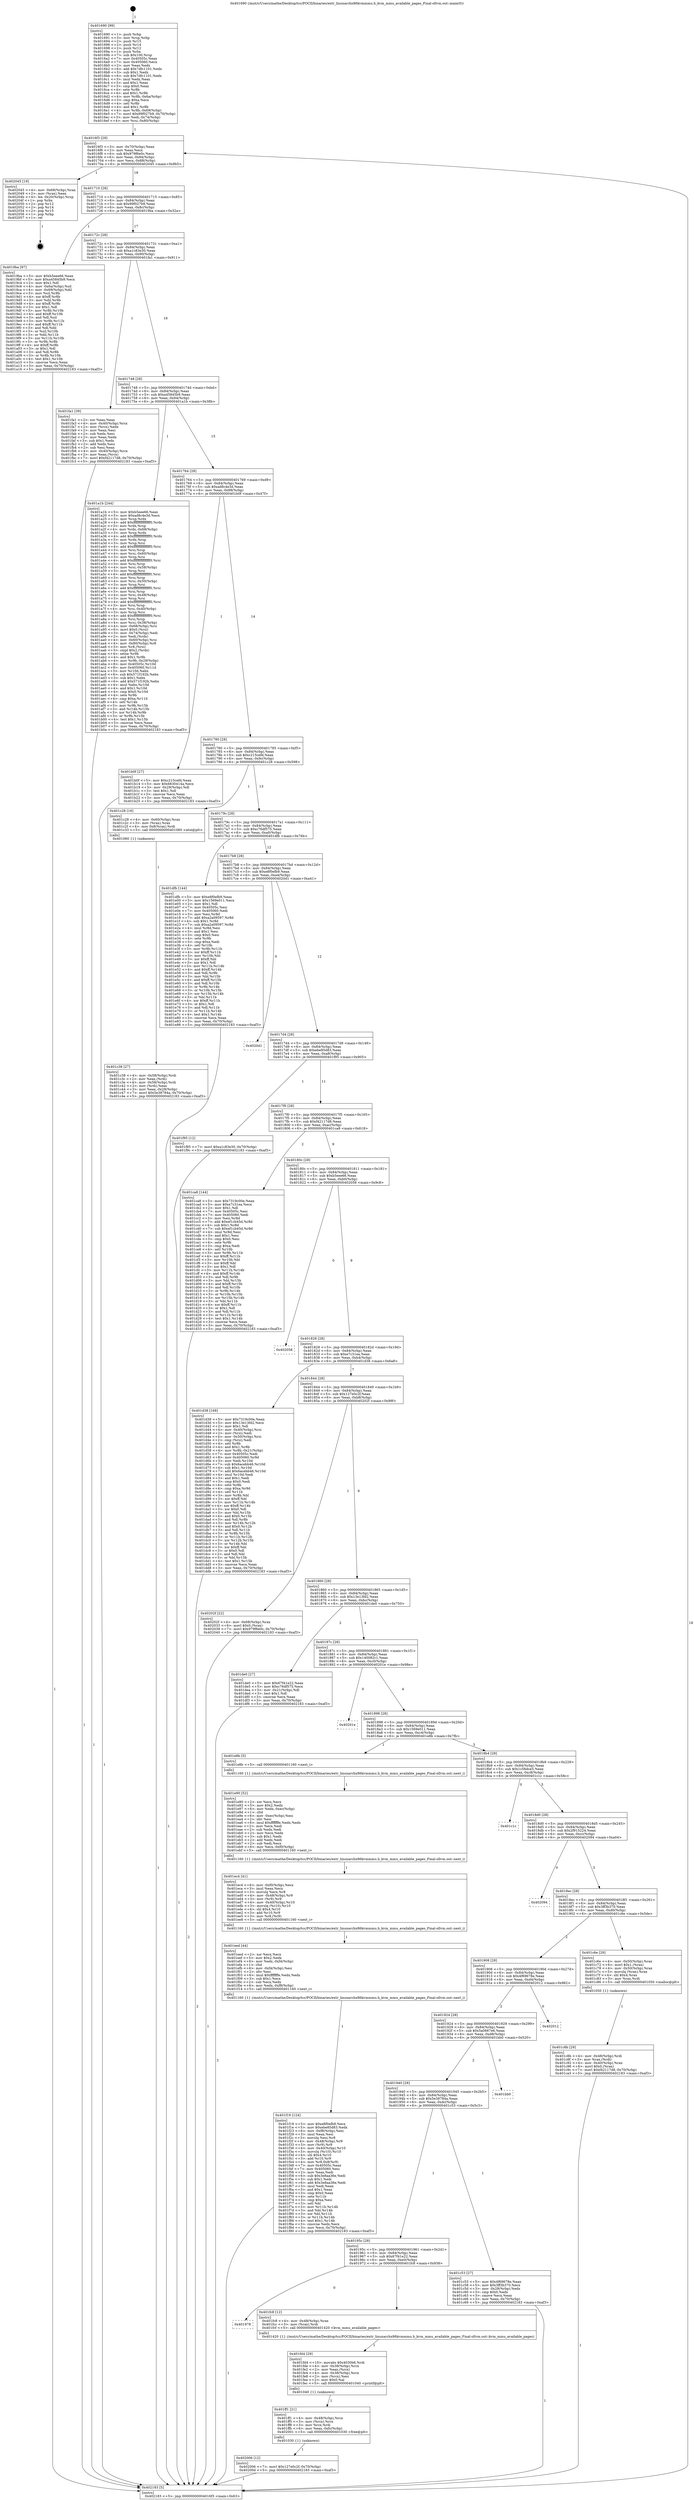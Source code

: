digraph "0x401690" {
  label = "0x401690 (/mnt/c/Users/mathe/Desktop/tcc/POCII/binaries/extr_linuxarchx86kvmmmu.h_kvm_mmu_available_pages_Final-ollvm.out::main(0))"
  labelloc = "t"
  node[shape=record]

  Entry [label="",width=0.3,height=0.3,shape=circle,fillcolor=black,style=filled]
  "0x4016f3" [label="{
     0x4016f3 [29]\l
     | [instrs]\l
     &nbsp;&nbsp;0x4016f3 \<+3\>: mov -0x70(%rbp),%eax\l
     &nbsp;&nbsp;0x4016f6 \<+2\>: mov %eax,%ecx\l
     &nbsp;&nbsp;0x4016f8 \<+6\>: sub $0x979f6e0c,%ecx\l
     &nbsp;&nbsp;0x4016fe \<+6\>: mov %eax,-0x84(%rbp)\l
     &nbsp;&nbsp;0x401704 \<+6\>: mov %ecx,-0x88(%rbp)\l
     &nbsp;&nbsp;0x40170a \<+6\>: je 0000000000402045 \<main+0x9b5\>\l
  }"]
  "0x402045" [label="{
     0x402045 [19]\l
     | [instrs]\l
     &nbsp;&nbsp;0x402045 \<+4\>: mov -0x68(%rbp),%rax\l
     &nbsp;&nbsp;0x402049 \<+2\>: mov (%rax),%eax\l
     &nbsp;&nbsp;0x40204b \<+4\>: lea -0x20(%rbp),%rsp\l
     &nbsp;&nbsp;0x40204f \<+1\>: pop %rbx\l
     &nbsp;&nbsp;0x402050 \<+2\>: pop %r12\l
     &nbsp;&nbsp;0x402052 \<+2\>: pop %r14\l
     &nbsp;&nbsp;0x402054 \<+2\>: pop %r15\l
     &nbsp;&nbsp;0x402056 \<+1\>: pop %rbp\l
     &nbsp;&nbsp;0x402057 \<+1\>: ret\l
  }"]
  "0x401710" [label="{
     0x401710 [28]\l
     | [instrs]\l
     &nbsp;&nbsp;0x401710 \<+5\>: jmp 0000000000401715 \<main+0x85\>\l
     &nbsp;&nbsp;0x401715 \<+6\>: mov -0x84(%rbp),%eax\l
     &nbsp;&nbsp;0x40171b \<+5\>: sub $0x99f027b9,%eax\l
     &nbsp;&nbsp;0x401720 \<+6\>: mov %eax,-0x8c(%rbp)\l
     &nbsp;&nbsp;0x401726 \<+6\>: je 00000000004019ba \<main+0x32a\>\l
  }"]
  Exit [label="",width=0.3,height=0.3,shape=circle,fillcolor=black,style=filled,peripheries=2]
  "0x4019ba" [label="{
     0x4019ba [97]\l
     | [instrs]\l
     &nbsp;&nbsp;0x4019ba \<+5\>: mov $0xb5eee66,%eax\l
     &nbsp;&nbsp;0x4019bf \<+5\>: mov $0xa45845b9,%ecx\l
     &nbsp;&nbsp;0x4019c4 \<+2\>: mov $0x1,%dl\l
     &nbsp;&nbsp;0x4019c6 \<+4\>: mov -0x6a(%rbp),%sil\l
     &nbsp;&nbsp;0x4019ca \<+4\>: mov -0x69(%rbp),%dil\l
     &nbsp;&nbsp;0x4019ce \<+3\>: mov %sil,%r8b\l
     &nbsp;&nbsp;0x4019d1 \<+4\>: xor $0xff,%r8b\l
     &nbsp;&nbsp;0x4019d5 \<+3\>: mov %dil,%r9b\l
     &nbsp;&nbsp;0x4019d8 \<+4\>: xor $0xff,%r9b\l
     &nbsp;&nbsp;0x4019dc \<+3\>: xor $0x1,%dl\l
     &nbsp;&nbsp;0x4019df \<+3\>: mov %r8b,%r10b\l
     &nbsp;&nbsp;0x4019e2 \<+4\>: and $0xff,%r10b\l
     &nbsp;&nbsp;0x4019e6 \<+3\>: and %dl,%sil\l
     &nbsp;&nbsp;0x4019e9 \<+3\>: mov %r9b,%r11b\l
     &nbsp;&nbsp;0x4019ec \<+4\>: and $0xff,%r11b\l
     &nbsp;&nbsp;0x4019f0 \<+3\>: and %dl,%dil\l
     &nbsp;&nbsp;0x4019f3 \<+3\>: or %sil,%r10b\l
     &nbsp;&nbsp;0x4019f6 \<+3\>: or %dil,%r11b\l
     &nbsp;&nbsp;0x4019f9 \<+3\>: xor %r11b,%r10b\l
     &nbsp;&nbsp;0x4019fc \<+3\>: or %r9b,%r8b\l
     &nbsp;&nbsp;0x4019ff \<+4\>: xor $0xff,%r8b\l
     &nbsp;&nbsp;0x401a03 \<+3\>: or $0x1,%dl\l
     &nbsp;&nbsp;0x401a06 \<+3\>: and %dl,%r8b\l
     &nbsp;&nbsp;0x401a09 \<+3\>: or %r8b,%r10b\l
     &nbsp;&nbsp;0x401a0c \<+4\>: test $0x1,%r10b\l
     &nbsp;&nbsp;0x401a10 \<+3\>: cmovne %ecx,%eax\l
     &nbsp;&nbsp;0x401a13 \<+3\>: mov %eax,-0x70(%rbp)\l
     &nbsp;&nbsp;0x401a16 \<+5\>: jmp 0000000000402183 \<main+0xaf3\>\l
  }"]
  "0x40172c" [label="{
     0x40172c [28]\l
     | [instrs]\l
     &nbsp;&nbsp;0x40172c \<+5\>: jmp 0000000000401731 \<main+0xa1\>\l
     &nbsp;&nbsp;0x401731 \<+6\>: mov -0x84(%rbp),%eax\l
     &nbsp;&nbsp;0x401737 \<+5\>: sub $0xa1c83e30,%eax\l
     &nbsp;&nbsp;0x40173c \<+6\>: mov %eax,-0x90(%rbp)\l
     &nbsp;&nbsp;0x401742 \<+6\>: je 0000000000401fa1 \<main+0x911\>\l
  }"]
  "0x402183" [label="{
     0x402183 [5]\l
     | [instrs]\l
     &nbsp;&nbsp;0x402183 \<+5\>: jmp 00000000004016f3 \<main+0x63\>\l
  }"]
  "0x401690" [label="{
     0x401690 [99]\l
     | [instrs]\l
     &nbsp;&nbsp;0x401690 \<+1\>: push %rbp\l
     &nbsp;&nbsp;0x401691 \<+3\>: mov %rsp,%rbp\l
     &nbsp;&nbsp;0x401694 \<+2\>: push %r15\l
     &nbsp;&nbsp;0x401696 \<+2\>: push %r14\l
     &nbsp;&nbsp;0x401698 \<+2\>: push %r12\l
     &nbsp;&nbsp;0x40169a \<+1\>: push %rbx\l
     &nbsp;&nbsp;0x40169b \<+7\>: sub $0x100,%rsp\l
     &nbsp;&nbsp;0x4016a2 \<+7\>: mov 0x40505c,%eax\l
     &nbsp;&nbsp;0x4016a9 \<+7\>: mov 0x405060,%ecx\l
     &nbsp;&nbsp;0x4016b0 \<+2\>: mov %eax,%edx\l
     &nbsp;&nbsp;0x4016b2 \<+6\>: add $0x7dfc1101,%edx\l
     &nbsp;&nbsp;0x4016b8 \<+3\>: sub $0x1,%edx\l
     &nbsp;&nbsp;0x4016bb \<+6\>: sub $0x7dfc1101,%edx\l
     &nbsp;&nbsp;0x4016c1 \<+3\>: imul %edx,%eax\l
     &nbsp;&nbsp;0x4016c4 \<+3\>: and $0x1,%eax\l
     &nbsp;&nbsp;0x4016c7 \<+3\>: cmp $0x0,%eax\l
     &nbsp;&nbsp;0x4016ca \<+4\>: sete %r8b\l
     &nbsp;&nbsp;0x4016ce \<+4\>: and $0x1,%r8b\l
     &nbsp;&nbsp;0x4016d2 \<+4\>: mov %r8b,-0x6a(%rbp)\l
     &nbsp;&nbsp;0x4016d6 \<+3\>: cmp $0xa,%ecx\l
     &nbsp;&nbsp;0x4016d9 \<+4\>: setl %r8b\l
     &nbsp;&nbsp;0x4016dd \<+4\>: and $0x1,%r8b\l
     &nbsp;&nbsp;0x4016e1 \<+4\>: mov %r8b,-0x69(%rbp)\l
     &nbsp;&nbsp;0x4016e5 \<+7\>: movl $0x99f027b9,-0x70(%rbp)\l
     &nbsp;&nbsp;0x4016ec \<+3\>: mov %edi,-0x74(%rbp)\l
     &nbsp;&nbsp;0x4016ef \<+4\>: mov %rsi,-0x80(%rbp)\l
  }"]
  "0x402006" [label="{
     0x402006 [12]\l
     | [instrs]\l
     &nbsp;&nbsp;0x402006 \<+7\>: movl $0x127e0c2f,-0x70(%rbp)\l
     &nbsp;&nbsp;0x40200d \<+5\>: jmp 0000000000402183 \<main+0xaf3\>\l
  }"]
  "0x401fa1" [label="{
     0x401fa1 [39]\l
     | [instrs]\l
     &nbsp;&nbsp;0x401fa1 \<+2\>: xor %eax,%eax\l
     &nbsp;&nbsp;0x401fa3 \<+4\>: mov -0x40(%rbp),%rcx\l
     &nbsp;&nbsp;0x401fa7 \<+2\>: mov (%rcx),%edx\l
     &nbsp;&nbsp;0x401fa9 \<+2\>: mov %eax,%esi\l
     &nbsp;&nbsp;0x401fab \<+2\>: sub %edx,%esi\l
     &nbsp;&nbsp;0x401fad \<+2\>: mov %eax,%edx\l
     &nbsp;&nbsp;0x401faf \<+3\>: sub $0x1,%edx\l
     &nbsp;&nbsp;0x401fb2 \<+2\>: add %edx,%esi\l
     &nbsp;&nbsp;0x401fb4 \<+2\>: sub %esi,%eax\l
     &nbsp;&nbsp;0x401fb6 \<+4\>: mov -0x40(%rbp),%rcx\l
     &nbsp;&nbsp;0x401fba \<+2\>: mov %eax,(%rcx)\l
     &nbsp;&nbsp;0x401fbc \<+7\>: movl $0xf42117d8,-0x70(%rbp)\l
     &nbsp;&nbsp;0x401fc3 \<+5\>: jmp 0000000000402183 \<main+0xaf3\>\l
  }"]
  "0x401748" [label="{
     0x401748 [28]\l
     | [instrs]\l
     &nbsp;&nbsp;0x401748 \<+5\>: jmp 000000000040174d \<main+0xbd\>\l
     &nbsp;&nbsp;0x40174d \<+6\>: mov -0x84(%rbp),%eax\l
     &nbsp;&nbsp;0x401753 \<+5\>: sub $0xa45845b9,%eax\l
     &nbsp;&nbsp;0x401758 \<+6\>: mov %eax,-0x94(%rbp)\l
     &nbsp;&nbsp;0x40175e \<+6\>: je 0000000000401a1b \<main+0x38b\>\l
  }"]
  "0x401ff1" [label="{
     0x401ff1 [21]\l
     | [instrs]\l
     &nbsp;&nbsp;0x401ff1 \<+4\>: mov -0x48(%rbp),%rcx\l
     &nbsp;&nbsp;0x401ff5 \<+3\>: mov (%rcx),%rcx\l
     &nbsp;&nbsp;0x401ff8 \<+3\>: mov %rcx,%rdi\l
     &nbsp;&nbsp;0x401ffb \<+6\>: mov %eax,-0xfc(%rbp)\l
     &nbsp;&nbsp;0x402001 \<+5\>: call 0000000000401030 \<free@plt\>\l
     | [calls]\l
     &nbsp;&nbsp;0x401030 \{1\} (unknown)\l
  }"]
  "0x401a1b" [label="{
     0x401a1b [244]\l
     | [instrs]\l
     &nbsp;&nbsp;0x401a1b \<+5\>: mov $0xb5eee66,%eax\l
     &nbsp;&nbsp;0x401a20 \<+5\>: mov $0xad8c4e3d,%ecx\l
     &nbsp;&nbsp;0x401a25 \<+3\>: mov %rsp,%rdx\l
     &nbsp;&nbsp;0x401a28 \<+4\>: add $0xfffffffffffffff0,%rdx\l
     &nbsp;&nbsp;0x401a2c \<+3\>: mov %rdx,%rsp\l
     &nbsp;&nbsp;0x401a2f \<+4\>: mov %rdx,-0x68(%rbp)\l
     &nbsp;&nbsp;0x401a33 \<+3\>: mov %rsp,%rdx\l
     &nbsp;&nbsp;0x401a36 \<+4\>: add $0xfffffffffffffff0,%rdx\l
     &nbsp;&nbsp;0x401a3a \<+3\>: mov %rdx,%rsp\l
     &nbsp;&nbsp;0x401a3d \<+3\>: mov %rsp,%rsi\l
     &nbsp;&nbsp;0x401a40 \<+4\>: add $0xfffffffffffffff0,%rsi\l
     &nbsp;&nbsp;0x401a44 \<+3\>: mov %rsi,%rsp\l
     &nbsp;&nbsp;0x401a47 \<+4\>: mov %rsi,-0x60(%rbp)\l
     &nbsp;&nbsp;0x401a4b \<+3\>: mov %rsp,%rsi\l
     &nbsp;&nbsp;0x401a4e \<+4\>: add $0xfffffffffffffff0,%rsi\l
     &nbsp;&nbsp;0x401a52 \<+3\>: mov %rsi,%rsp\l
     &nbsp;&nbsp;0x401a55 \<+4\>: mov %rsi,-0x58(%rbp)\l
     &nbsp;&nbsp;0x401a59 \<+3\>: mov %rsp,%rsi\l
     &nbsp;&nbsp;0x401a5c \<+4\>: add $0xfffffffffffffff0,%rsi\l
     &nbsp;&nbsp;0x401a60 \<+3\>: mov %rsi,%rsp\l
     &nbsp;&nbsp;0x401a63 \<+4\>: mov %rsi,-0x50(%rbp)\l
     &nbsp;&nbsp;0x401a67 \<+3\>: mov %rsp,%rsi\l
     &nbsp;&nbsp;0x401a6a \<+4\>: add $0xfffffffffffffff0,%rsi\l
     &nbsp;&nbsp;0x401a6e \<+3\>: mov %rsi,%rsp\l
     &nbsp;&nbsp;0x401a71 \<+4\>: mov %rsi,-0x48(%rbp)\l
     &nbsp;&nbsp;0x401a75 \<+3\>: mov %rsp,%rsi\l
     &nbsp;&nbsp;0x401a78 \<+4\>: add $0xfffffffffffffff0,%rsi\l
     &nbsp;&nbsp;0x401a7c \<+3\>: mov %rsi,%rsp\l
     &nbsp;&nbsp;0x401a7f \<+4\>: mov %rsi,-0x40(%rbp)\l
     &nbsp;&nbsp;0x401a83 \<+3\>: mov %rsp,%rsi\l
     &nbsp;&nbsp;0x401a86 \<+4\>: add $0xfffffffffffffff0,%rsi\l
     &nbsp;&nbsp;0x401a8a \<+3\>: mov %rsi,%rsp\l
     &nbsp;&nbsp;0x401a8d \<+4\>: mov %rsi,-0x38(%rbp)\l
     &nbsp;&nbsp;0x401a91 \<+4\>: mov -0x68(%rbp),%rsi\l
     &nbsp;&nbsp;0x401a95 \<+6\>: movl $0x0,(%rsi)\l
     &nbsp;&nbsp;0x401a9b \<+3\>: mov -0x74(%rbp),%edi\l
     &nbsp;&nbsp;0x401a9e \<+2\>: mov %edi,(%rdx)\l
     &nbsp;&nbsp;0x401aa0 \<+4\>: mov -0x60(%rbp),%rsi\l
     &nbsp;&nbsp;0x401aa4 \<+4\>: mov -0x80(%rbp),%r8\l
     &nbsp;&nbsp;0x401aa8 \<+3\>: mov %r8,(%rsi)\l
     &nbsp;&nbsp;0x401aab \<+3\>: cmpl $0x2,(%rdx)\l
     &nbsp;&nbsp;0x401aae \<+4\>: setne %r9b\l
     &nbsp;&nbsp;0x401ab2 \<+4\>: and $0x1,%r9b\l
     &nbsp;&nbsp;0x401ab6 \<+4\>: mov %r9b,-0x29(%rbp)\l
     &nbsp;&nbsp;0x401aba \<+8\>: mov 0x40505c,%r10d\l
     &nbsp;&nbsp;0x401ac2 \<+8\>: mov 0x405060,%r11d\l
     &nbsp;&nbsp;0x401aca \<+3\>: mov %r10d,%ebx\l
     &nbsp;&nbsp;0x401acd \<+6\>: sub $0x571f192b,%ebx\l
     &nbsp;&nbsp;0x401ad3 \<+3\>: sub $0x1,%ebx\l
     &nbsp;&nbsp;0x401ad6 \<+6\>: add $0x571f192b,%ebx\l
     &nbsp;&nbsp;0x401adc \<+4\>: imul %ebx,%r10d\l
     &nbsp;&nbsp;0x401ae0 \<+4\>: and $0x1,%r10d\l
     &nbsp;&nbsp;0x401ae4 \<+4\>: cmp $0x0,%r10d\l
     &nbsp;&nbsp;0x401ae8 \<+4\>: sete %r9b\l
     &nbsp;&nbsp;0x401aec \<+4\>: cmp $0xa,%r11d\l
     &nbsp;&nbsp;0x401af0 \<+4\>: setl %r14b\l
     &nbsp;&nbsp;0x401af4 \<+3\>: mov %r9b,%r15b\l
     &nbsp;&nbsp;0x401af7 \<+3\>: and %r14b,%r15b\l
     &nbsp;&nbsp;0x401afa \<+3\>: xor %r14b,%r9b\l
     &nbsp;&nbsp;0x401afd \<+3\>: or %r9b,%r15b\l
     &nbsp;&nbsp;0x401b00 \<+4\>: test $0x1,%r15b\l
     &nbsp;&nbsp;0x401b04 \<+3\>: cmovne %ecx,%eax\l
     &nbsp;&nbsp;0x401b07 \<+3\>: mov %eax,-0x70(%rbp)\l
     &nbsp;&nbsp;0x401b0a \<+5\>: jmp 0000000000402183 \<main+0xaf3\>\l
  }"]
  "0x401764" [label="{
     0x401764 [28]\l
     | [instrs]\l
     &nbsp;&nbsp;0x401764 \<+5\>: jmp 0000000000401769 \<main+0xd9\>\l
     &nbsp;&nbsp;0x401769 \<+6\>: mov -0x84(%rbp),%eax\l
     &nbsp;&nbsp;0x40176f \<+5\>: sub $0xad8c4e3d,%eax\l
     &nbsp;&nbsp;0x401774 \<+6\>: mov %eax,-0x98(%rbp)\l
     &nbsp;&nbsp;0x40177a \<+6\>: je 0000000000401b0f \<main+0x47f\>\l
  }"]
  "0x401fd4" [label="{
     0x401fd4 [29]\l
     | [instrs]\l
     &nbsp;&nbsp;0x401fd4 \<+10\>: movabs $0x4030b6,%rdi\l
     &nbsp;&nbsp;0x401fde \<+4\>: mov -0x38(%rbp),%rcx\l
     &nbsp;&nbsp;0x401fe2 \<+2\>: mov %eax,(%rcx)\l
     &nbsp;&nbsp;0x401fe4 \<+4\>: mov -0x38(%rbp),%rcx\l
     &nbsp;&nbsp;0x401fe8 \<+2\>: mov (%rcx),%esi\l
     &nbsp;&nbsp;0x401fea \<+2\>: mov $0x0,%al\l
     &nbsp;&nbsp;0x401fec \<+5\>: call 0000000000401040 \<printf@plt\>\l
     | [calls]\l
     &nbsp;&nbsp;0x401040 \{1\} (unknown)\l
  }"]
  "0x401978" [label="{
     0x401978\l
  }", style=dashed]
  "0x401b0f" [label="{
     0x401b0f [27]\l
     | [instrs]\l
     &nbsp;&nbsp;0x401b0f \<+5\>: mov $0xc215cefd,%eax\l
     &nbsp;&nbsp;0x401b14 \<+5\>: mov $0x6830414a,%ecx\l
     &nbsp;&nbsp;0x401b19 \<+3\>: mov -0x29(%rbp),%dl\l
     &nbsp;&nbsp;0x401b1c \<+3\>: test $0x1,%dl\l
     &nbsp;&nbsp;0x401b1f \<+3\>: cmovne %ecx,%eax\l
     &nbsp;&nbsp;0x401b22 \<+3\>: mov %eax,-0x70(%rbp)\l
     &nbsp;&nbsp;0x401b25 \<+5\>: jmp 0000000000402183 \<main+0xaf3\>\l
  }"]
  "0x401780" [label="{
     0x401780 [28]\l
     | [instrs]\l
     &nbsp;&nbsp;0x401780 \<+5\>: jmp 0000000000401785 \<main+0xf5\>\l
     &nbsp;&nbsp;0x401785 \<+6\>: mov -0x84(%rbp),%eax\l
     &nbsp;&nbsp;0x40178b \<+5\>: sub $0xc215cefd,%eax\l
     &nbsp;&nbsp;0x401790 \<+6\>: mov %eax,-0x9c(%rbp)\l
     &nbsp;&nbsp;0x401796 \<+6\>: je 0000000000401c28 \<main+0x598\>\l
  }"]
  "0x401fc8" [label="{
     0x401fc8 [12]\l
     | [instrs]\l
     &nbsp;&nbsp;0x401fc8 \<+4\>: mov -0x48(%rbp),%rax\l
     &nbsp;&nbsp;0x401fcc \<+3\>: mov (%rax),%rdi\l
     &nbsp;&nbsp;0x401fcf \<+5\>: call 0000000000401420 \<kvm_mmu_available_pages\>\l
     | [calls]\l
     &nbsp;&nbsp;0x401420 \{1\} (/mnt/c/Users/mathe/Desktop/tcc/POCII/binaries/extr_linuxarchx86kvmmmu.h_kvm_mmu_available_pages_Final-ollvm.out::kvm_mmu_available_pages)\l
  }"]
  "0x401c28" [label="{
     0x401c28 [16]\l
     | [instrs]\l
     &nbsp;&nbsp;0x401c28 \<+4\>: mov -0x60(%rbp),%rax\l
     &nbsp;&nbsp;0x401c2c \<+3\>: mov (%rax),%rax\l
     &nbsp;&nbsp;0x401c2f \<+4\>: mov 0x8(%rax),%rdi\l
     &nbsp;&nbsp;0x401c33 \<+5\>: call 0000000000401060 \<atoi@plt\>\l
     | [calls]\l
     &nbsp;&nbsp;0x401060 \{1\} (unknown)\l
  }"]
  "0x40179c" [label="{
     0x40179c [28]\l
     | [instrs]\l
     &nbsp;&nbsp;0x40179c \<+5\>: jmp 00000000004017a1 \<main+0x111\>\l
     &nbsp;&nbsp;0x4017a1 \<+6\>: mov -0x84(%rbp),%eax\l
     &nbsp;&nbsp;0x4017a7 \<+5\>: sub $0xc76df575,%eax\l
     &nbsp;&nbsp;0x4017ac \<+6\>: mov %eax,-0xa0(%rbp)\l
     &nbsp;&nbsp;0x4017b2 \<+6\>: je 0000000000401dfb \<main+0x76b\>\l
  }"]
  "0x401c38" [label="{
     0x401c38 [27]\l
     | [instrs]\l
     &nbsp;&nbsp;0x401c38 \<+4\>: mov -0x58(%rbp),%rdi\l
     &nbsp;&nbsp;0x401c3c \<+2\>: mov %eax,(%rdi)\l
     &nbsp;&nbsp;0x401c3e \<+4\>: mov -0x58(%rbp),%rdi\l
     &nbsp;&nbsp;0x401c42 \<+2\>: mov (%rdi),%eax\l
     &nbsp;&nbsp;0x401c44 \<+3\>: mov %eax,-0x28(%rbp)\l
     &nbsp;&nbsp;0x401c47 \<+7\>: movl $0x5e38784a,-0x70(%rbp)\l
     &nbsp;&nbsp;0x401c4e \<+5\>: jmp 0000000000402183 \<main+0xaf3\>\l
  }"]
  "0x401f19" [label="{
     0x401f19 [124]\l
     | [instrs]\l
     &nbsp;&nbsp;0x401f19 \<+5\>: mov $0xe8f0efb9,%ecx\l
     &nbsp;&nbsp;0x401f1e \<+5\>: mov $0xebe85d83,%edx\l
     &nbsp;&nbsp;0x401f23 \<+6\>: mov -0xf8(%rbp),%esi\l
     &nbsp;&nbsp;0x401f29 \<+3\>: imul %eax,%esi\l
     &nbsp;&nbsp;0x401f2c \<+3\>: movslq %esi,%r8\l
     &nbsp;&nbsp;0x401f2f \<+4\>: mov -0x48(%rbp),%r9\l
     &nbsp;&nbsp;0x401f33 \<+3\>: mov (%r9),%r9\l
     &nbsp;&nbsp;0x401f36 \<+4\>: mov -0x40(%rbp),%r10\l
     &nbsp;&nbsp;0x401f3a \<+3\>: movslq (%r10),%r10\l
     &nbsp;&nbsp;0x401f3d \<+4\>: shl $0x4,%r10\l
     &nbsp;&nbsp;0x401f41 \<+3\>: add %r10,%r9\l
     &nbsp;&nbsp;0x401f44 \<+4\>: mov %r8,0x8(%r9)\l
     &nbsp;&nbsp;0x401f48 \<+7\>: mov 0x40505c,%eax\l
     &nbsp;&nbsp;0x401f4f \<+7\>: mov 0x405060,%esi\l
     &nbsp;&nbsp;0x401f56 \<+2\>: mov %eax,%edi\l
     &nbsp;&nbsp;0x401f58 \<+6\>: sub $0x3e8aa36e,%edi\l
     &nbsp;&nbsp;0x401f5e \<+3\>: sub $0x1,%edi\l
     &nbsp;&nbsp;0x401f61 \<+6\>: add $0x3e8aa36e,%edi\l
     &nbsp;&nbsp;0x401f67 \<+3\>: imul %edi,%eax\l
     &nbsp;&nbsp;0x401f6a \<+3\>: and $0x1,%eax\l
     &nbsp;&nbsp;0x401f6d \<+3\>: cmp $0x0,%eax\l
     &nbsp;&nbsp;0x401f70 \<+4\>: sete %r11b\l
     &nbsp;&nbsp;0x401f74 \<+3\>: cmp $0xa,%esi\l
     &nbsp;&nbsp;0x401f77 \<+3\>: setl %bl\l
     &nbsp;&nbsp;0x401f7a \<+3\>: mov %r11b,%r14b\l
     &nbsp;&nbsp;0x401f7d \<+3\>: and %bl,%r14b\l
     &nbsp;&nbsp;0x401f80 \<+3\>: xor %bl,%r11b\l
     &nbsp;&nbsp;0x401f83 \<+3\>: or %r11b,%r14b\l
     &nbsp;&nbsp;0x401f86 \<+4\>: test $0x1,%r14b\l
     &nbsp;&nbsp;0x401f8a \<+3\>: cmovne %edx,%ecx\l
     &nbsp;&nbsp;0x401f8d \<+3\>: mov %ecx,-0x70(%rbp)\l
     &nbsp;&nbsp;0x401f90 \<+5\>: jmp 0000000000402183 \<main+0xaf3\>\l
  }"]
  "0x401dfb" [label="{
     0x401dfb [144]\l
     | [instrs]\l
     &nbsp;&nbsp;0x401dfb \<+5\>: mov $0xe8f0efb9,%eax\l
     &nbsp;&nbsp;0x401e00 \<+5\>: mov $0x1569e011,%ecx\l
     &nbsp;&nbsp;0x401e05 \<+2\>: mov $0x1,%dl\l
     &nbsp;&nbsp;0x401e07 \<+7\>: mov 0x40505c,%esi\l
     &nbsp;&nbsp;0x401e0e \<+7\>: mov 0x405060,%edi\l
     &nbsp;&nbsp;0x401e15 \<+3\>: mov %esi,%r8d\l
     &nbsp;&nbsp;0x401e18 \<+7\>: add $0xa2a09597,%r8d\l
     &nbsp;&nbsp;0x401e1f \<+4\>: sub $0x1,%r8d\l
     &nbsp;&nbsp;0x401e23 \<+7\>: sub $0xa2a09597,%r8d\l
     &nbsp;&nbsp;0x401e2a \<+4\>: imul %r8d,%esi\l
     &nbsp;&nbsp;0x401e2e \<+3\>: and $0x1,%esi\l
     &nbsp;&nbsp;0x401e31 \<+3\>: cmp $0x0,%esi\l
     &nbsp;&nbsp;0x401e34 \<+4\>: sete %r9b\l
     &nbsp;&nbsp;0x401e38 \<+3\>: cmp $0xa,%edi\l
     &nbsp;&nbsp;0x401e3b \<+4\>: setl %r10b\l
     &nbsp;&nbsp;0x401e3f \<+3\>: mov %r9b,%r11b\l
     &nbsp;&nbsp;0x401e42 \<+4\>: xor $0xff,%r11b\l
     &nbsp;&nbsp;0x401e46 \<+3\>: mov %r10b,%bl\l
     &nbsp;&nbsp;0x401e49 \<+3\>: xor $0xff,%bl\l
     &nbsp;&nbsp;0x401e4c \<+3\>: xor $0x1,%dl\l
     &nbsp;&nbsp;0x401e4f \<+3\>: mov %r11b,%r14b\l
     &nbsp;&nbsp;0x401e52 \<+4\>: and $0xff,%r14b\l
     &nbsp;&nbsp;0x401e56 \<+3\>: and %dl,%r9b\l
     &nbsp;&nbsp;0x401e59 \<+3\>: mov %bl,%r15b\l
     &nbsp;&nbsp;0x401e5c \<+4\>: and $0xff,%r15b\l
     &nbsp;&nbsp;0x401e60 \<+3\>: and %dl,%r10b\l
     &nbsp;&nbsp;0x401e63 \<+3\>: or %r9b,%r14b\l
     &nbsp;&nbsp;0x401e66 \<+3\>: or %r10b,%r15b\l
     &nbsp;&nbsp;0x401e69 \<+3\>: xor %r15b,%r14b\l
     &nbsp;&nbsp;0x401e6c \<+3\>: or %bl,%r11b\l
     &nbsp;&nbsp;0x401e6f \<+4\>: xor $0xff,%r11b\l
     &nbsp;&nbsp;0x401e73 \<+3\>: or $0x1,%dl\l
     &nbsp;&nbsp;0x401e76 \<+3\>: and %dl,%r11b\l
     &nbsp;&nbsp;0x401e79 \<+3\>: or %r11b,%r14b\l
     &nbsp;&nbsp;0x401e7c \<+4\>: test $0x1,%r14b\l
     &nbsp;&nbsp;0x401e80 \<+3\>: cmovne %ecx,%eax\l
     &nbsp;&nbsp;0x401e83 \<+3\>: mov %eax,-0x70(%rbp)\l
     &nbsp;&nbsp;0x401e86 \<+5\>: jmp 0000000000402183 \<main+0xaf3\>\l
  }"]
  "0x4017b8" [label="{
     0x4017b8 [28]\l
     | [instrs]\l
     &nbsp;&nbsp;0x4017b8 \<+5\>: jmp 00000000004017bd \<main+0x12d\>\l
     &nbsp;&nbsp;0x4017bd \<+6\>: mov -0x84(%rbp),%eax\l
     &nbsp;&nbsp;0x4017c3 \<+5\>: sub $0xe8f0efb9,%eax\l
     &nbsp;&nbsp;0x4017c8 \<+6\>: mov %eax,-0xa4(%rbp)\l
     &nbsp;&nbsp;0x4017ce \<+6\>: je 00000000004020d1 \<main+0xa41\>\l
  }"]
  "0x401eed" [label="{
     0x401eed [44]\l
     | [instrs]\l
     &nbsp;&nbsp;0x401eed \<+2\>: xor %ecx,%ecx\l
     &nbsp;&nbsp;0x401eef \<+5\>: mov $0x2,%edx\l
     &nbsp;&nbsp;0x401ef4 \<+6\>: mov %edx,-0xf4(%rbp)\l
     &nbsp;&nbsp;0x401efa \<+1\>: cltd\l
     &nbsp;&nbsp;0x401efb \<+6\>: mov -0xf4(%rbp),%esi\l
     &nbsp;&nbsp;0x401f01 \<+2\>: idiv %esi\l
     &nbsp;&nbsp;0x401f03 \<+6\>: imul $0xfffffffe,%edx,%edx\l
     &nbsp;&nbsp;0x401f09 \<+3\>: sub $0x1,%ecx\l
     &nbsp;&nbsp;0x401f0c \<+2\>: sub %ecx,%edx\l
     &nbsp;&nbsp;0x401f0e \<+6\>: mov %edx,-0xf8(%rbp)\l
     &nbsp;&nbsp;0x401f14 \<+5\>: call 0000000000401160 \<next_i\>\l
     | [calls]\l
     &nbsp;&nbsp;0x401160 \{1\} (/mnt/c/Users/mathe/Desktop/tcc/POCII/binaries/extr_linuxarchx86kvmmmu.h_kvm_mmu_available_pages_Final-ollvm.out::next_i)\l
  }"]
  "0x4020d1" [label="{
     0x4020d1\l
  }", style=dashed]
  "0x4017d4" [label="{
     0x4017d4 [28]\l
     | [instrs]\l
     &nbsp;&nbsp;0x4017d4 \<+5\>: jmp 00000000004017d9 \<main+0x149\>\l
     &nbsp;&nbsp;0x4017d9 \<+6\>: mov -0x84(%rbp),%eax\l
     &nbsp;&nbsp;0x4017df \<+5\>: sub $0xebe85d83,%eax\l
     &nbsp;&nbsp;0x4017e4 \<+6\>: mov %eax,-0xa8(%rbp)\l
     &nbsp;&nbsp;0x4017ea \<+6\>: je 0000000000401f95 \<main+0x905\>\l
  }"]
  "0x401ec4" [label="{
     0x401ec4 [41]\l
     | [instrs]\l
     &nbsp;&nbsp;0x401ec4 \<+6\>: mov -0xf0(%rbp),%ecx\l
     &nbsp;&nbsp;0x401eca \<+3\>: imul %eax,%ecx\l
     &nbsp;&nbsp;0x401ecd \<+3\>: movslq %ecx,%r8\l
     &nbsp;&nbsp;0x401ed0 \<+4\>: mov -0x48(%rbp),%r9\l
     &nbsp;&nbsp;0x401ed4 \<+3\>: mov (%r9),%r9\l
     &nbsp;&nbsp;0x401ed7 \<+4\>: mov -0x40(%rbp),%r10\l
     &nbsp;&nbsp;0x401edb \<+3\>: movslq (%r10),%r10\l
     &nbsp;&nbsp;0x401ede \<+4\>: shl $0x4,%r10\l
     &nbsp;&nbsp;0x401ee2 \<+3\>: add %r10,%r9\l
     &nbsp;&nbsp;0x401ee5 \<+3\>: mov %r8,(%r9)\l
     &nbsp;&nbsp;0x401ee8 \<+5\>: call 0000000000401160 \<next_i\>\l
     | [calls]\l
     &nbsp;&nbsp;0x401160 \{1\} (/mnt/c/Users/mathe/Desktop/tcc/POCII/binaries/extr_linuxarchx86kvmmmu.h_kvm_mmu_available_pages_Final-ollvm.out::next_i)\l
  }"]
  "0x401f95" [label="{
     0x401f95 [12]\l
     | [instrs]\l
     &nbsp;&nbsp;0x401f95 \<+7\>: movl $0xa1c83e30,-0x70(%rbp)\l
     &nbsp;&nbsp;0x401f9c \<+5\>: jmp 0000000000402183 \<main+0xaf3\>\l
  }"]
  "0x4017f0" [label="{
     0x4017f0 [28]\l
     | [instrs]\l
     &nbsp;&nbsp;0x4017f0 \<+5\>: jmp 00000000004017f5 \<main+0x165\>\l
     &nbsp;&nbsp;0x4017f5 \<+6\>: mov -0x84(%rbp),%eax\l
     &nbsp;&nbsp;0x4017fb \<+5\>: sub $0xf42117d8,%eax\l
     &nbsp;&nbsp;0x401800 \<+6\>: mov %eax,-0xac(%rbp)\l
     &nbsp;&nbsp;0x401806 \<+6\>: je 0000000000401ca8 \<main+0x618\>\l
  }"]
  "0x401e90" [label="{
     0x401e90 [52]\l
     | [instrs]\l
     &nbsp;&nbsp;0x401e90 \<+2\>: xor %ecx,%ecx\l
     &nbsp;&nbsp;0x401e92 \<+5\>: mov $0x2,%edx\l
     &nbsp;&nbsp;0x401e97 \<+6\>: mov %edx,-0xec(%rbp)\l
     &nbsp;&nbsp;0x401e9d \<+1\>: cltd\l
     &nbsp;&nbsp;0x401e9e \<+6\>: mov -0xec(%rbp),%esi\l
     &nbsp;&nbsp;0x401ea4 \<+2\>: idiv %esi\l
     &nbsp;&nbsp;0x401ea6 \<+6\>: imul $0xfffffffe,%edx,%edx\l
     &nbsp;&nbsp;0x401eac \<+2\>: mov %ecx,%edi\l
     &nbsp;&nbsp;0x401eae \<+2\>: sub %edx,%edi\l
     &nbsp;&nbsp;0x401eb0 \<+2\>: mov %ecx,%edx\l
     &nbsp;&nbsp;0x401eb2 \<+3\>: sub $0x1,%edx\l
     &nbsp;&nbsp;0x401eb5 \<+2\>: add %edx,%edi\l
     &nbsp;&nbsp;0x401eb7 \<+2\>: sub %edi,%ecx\l
     &nbsp;&nbsp;0x401eb9 \<+6\>: mov %ecx,-0xf0(%rbp)\l
     &nbsp;&nbsp;0x401ebf \<+5\>: call 0000000000401160 \<next_i\>\l
     | [calls]\l
     &nbsp;&nbsp;0x401160 \{1\} (/mnt/c/Users/mathe/Desktop/tcc/POCII/binaries/extr_linuxarchx86kvmmmu.h_kvm_mmu_available_pages_Final-ollvm.out::next_i)\l
  }"]
  "0x401ca8" [label="{
     0x401ca8 [144]\l
     | [instrs]\l
     &nbsp;&nbsp;0x401ca8 \<+5\>: mov $0x7319c00e,%eax\l
     &nbsp;&nbsp;0x401cad \<+5\>: mov $0xe7c31ea,%ecx\l
     &nbsp;&nbsp;0x401cb2 \<+2\>: mov $0x1,%dl\l
     &nbsp;&nbsp;0x401cb4 \<+7\>: mov 0x40505c,%esi\l
     &nbsp;&nbsp;0x401cbb \<+7\>: mov 0x405060,%edi\l
     &nbsp;&nbsp;0x401cc2 \<+3\>: mov %esi,%r8d\l
     &nbsp;&nbsp;0x401cc5 \<+7\>: add $0xef1cb45d,%r8d\l
     &nbsp;&nbsp;0x401ccc \<+4\>: sub $0x1,%r8d\l
     &nbsp;&nbsp;0x401cd0 \<+7\>: sub $0xef1cb45d,%r8d\l
     &nbsp;&nbsp;0x401cd7 \<+4\>: imul %r8d,%esi\l
     &nbsp;&nbsp;0x401cdb \<+3\>: and $0x1,%esi\l
     &nbsp;&nbsp;0x401cde \<+3\>: cmp $0x0,%esi\l
     &nbsp;&nbsp;0x401ce1 \<+4\>: sete %r9b\l
     &nbsp;&nbsp;0x401ce5 \<+3\>: cmp $0xa,%edi\l
     &nbsp;&nbsp;0x401ce8 \<+4\>: setl %r10b\l
     &nbsp;&nbsp;0x401cec \<+3\>: mov %r9b,%r11b\l
     &nbsp;&nbsp;0x401cef \<+4\>: xor $0xff,%r11b\l
     &nbsp;&nbsp;0x401cf3 \<+3\>: mov %r10b,%bl\l
     &nbsp;&nbsp;0x401cf6 \<+3\>: xor $0xff,%bl\l
     &nbsp;&nbsp;0x401cf9 \<+3\>: xor $0x1,%dl\l
     &nbsp;&nbsp;0x401cfc \<+3\>: mov %r11b,%r14b\l
     &nbsp;&nbsp;0x401cff \<+4\>: and $0xff,%r14b\l
     &nbsp;&nbsp;0x401d03 \<+3\>: and %dl,%r9b\l
     &nbsp;&nbsp;0x401d06 \<+3\>: mov %bl,%r15b\l
     &nbsp;&nbsp;0x401d09 \<+4\>: and $0xff,%r15b\l
     &nbsp;&nbsp;0x401d0d \<+3\>: and %dl,%r10b\l
     &nbsp;&nbsp;0x401d10 \<+3\>: or %r9b,%r14b\l
     &nbsp;&nbsp;0x401d13 \<+3\>: or %r10b,%r15b\l
     &nbsp;&nbsp;0x401d16 \<+3\>: xor %r15b,%r14b\l
     &nbsp;&nbsp;0x401d19 \<+3\>: or %bl,%r11b\l
     &nbsp;&nbsp;0x401d1c \<+4\>: xor $0xff,%r11b\l
     &nbsp;&nbsp;0x401d20 \<+3\>: or $0x1,%dl\l
     &nbsp;&nbsp;0x401d23 \<+3\>: and %dl,%r11b\l
     &nbsp;&nbsp;0x401d26 \<+3\>: or %r11b,%r14b\l
     &nbsp;&nbsp;0x401d29 \<+4\>: test $0x1,%r14b\l
     &nbsp;&nbsp;0x401d2d \<+3\>: cmovne %ecx,%eax\l
     &nbsp;&nbsp;0x401d30 \<+3\>: mov %eax,-0x70(%rbp)\l
     &nbsp;&nbsp;0x401d33 \<+5\>: jmp 0000000000402183 \<main+0xaf3\>\l
  }"]
  "0x40180c" [label="{
     0x40180c [28]\l
     | [instrs]\l
     &nbsp;&nbsp;0x40180c \<+5\>: jmp 0000000000401811 \<main+0x181\>\l
     &nbsp;&nbsp;0x401811 \<+6\>: mov -0x84(%rbp),%eax\l
     &nbsp;&nbsp;0x401817 \<+5\>: sub $0xb5eee66,%eax\l
     &nbsp;&nbsp;0x40181c \<+6\>: mov %eax,-0xb0(%rbp)\l
     &nbsp;&nbsp;0x401822 \<+6\>: je 0000000000402058 \<main+0x9c8\>\l
  }"]
  "0x401c8b" [label="{
     0x401c8b [29]\l
     | [instrs]\l
     &nbsp;&nbsp;0x401c8b \<+4\>: mov -0x48(%rbp),%rdi\l
     &nbsp;&nbsp;0x401c8f \<+3\>: mov %rax,(%rdi)\l
     &nbsp;&nbsp;0x401c92 \<+4\>: mov -0x40(%rbp),%rax\l
     &nbsp;&nbsp;0x401c96 \<+6\>: movl $0x0,(%rax)\l
     &nbsp;&nbsp;0x401c9c \<+7\>: movl $0xf42117d8,-0x70(%rbp)\l
     &nbsp;&nbsp;0x401ca3 \<+5\>: jmp 0000000000402183 \<main+0xaf3\>\l
  }"]
  "0x402058" [label="{
     0x402058\l
  }", style=dashed]
  "0x401828" [label="{
     0x401828 [28]\l
     | [instrs]\l
     &nbsp;&nbsp;0x401828 \<+5\>: jmp 000000000040182d \<main+0x19d\>\l
     &nbsp;&nbsp;0x40182d \<+6\>: mov -0x84(%rbp),%eax\l
     &nbsp;&nbsp;0x401833 \<+5\>: sub $0xe7c31ea,%eax\l
     &nbsp;&nbsp;0x401838 \<+6\>: mov %eax,-0xb4(%rbp)\l
     &nbsp;&nbsp;0x40183e \<+6\>: je 0000000000401d38 \<main+0x6a8\>\l
  }"]
  "0x40195c" [label="{
     0x40195c [28]\l
     | [instrs]\l
     &nbsp;&nbsp;0x40195c \<+5\>: jmp 0000000000401961 \<main+0x2d1\>\l
     &nbsp;&nbsp;0x401961 \<+6\>: mov -0x84(%rbp),%eax\l
     &nbsp;&nbsp;0x401967 \<+5\>: sub $0x67f41e22,%eax\l
     &nbsp;&nbsp;0x40196c \<+6\>: mov %eax,-0xe0(%rbp)\l
     &nbsp;&nbsp;0x401972 \<+6\>: je 0000000000401fc8 \<main+0x938\>\l
  }"]
  "0x401d38" [label="{
     0x401d38 [168]\l
     | [instrs]\l
     &nbsp;&nbsp;0x401d38 \<+5\>: mov $0x7319c00e,%eax\l
     &nbsp;&nbsp;0x401d3d \<+5\>: mov $0x13e13fd2,%ecx\l
     &nbsp;&nbsp;0x401d42 \<+2\>: mov $0x1,%dl\l
     &nbsp;&nbsp;0x401d44 \<+4\>: mov -0x40(%rbp),%rsi\l
     &nbsp;&nbsp;0x401d48 \<+2\>: mov (%rsi),%edi\l
     &nbsp;&nbsp;0x401d4a \<+4\>: mov -0x50(%rbp),%rsi\l
     &nbsp;&nbsp;0x401d4e \<+2\>: cmp (%rsi),%edi\l
     &nbsp;&nbsp;0x401d50 \<+4\>: setl %r8b\l
     &nbsp;&nbsp;0x401d54 \<+4\>: and $0x1,%r8b\l
     &nbsp;&nbsp;0x401d58 \<+4\>: mov %r8b,-0x21(%rbp)\l
     &nbsp;&nbsp;0x401d5c \<+7\>: mov 0x40505c,%edi\l
     &nbsp;&nbsp;0x401d63 \<+8\>: mov 0x405060,%r9d\l
     &nbsp;&nbsp;0x401d6b \<+3\>: mov %edi,%r10d\l
     &nbsp;&nbsp;0x401d6e \<+7\>: sub $0x6acebb46,%r10d\l
     &nbsp;&nbsp;0x401d75 \<+4\>: sub $0x1,%r10d\l
     &nbsp;&nbsp;0x401d79 \<+7\>: add $0x6acebb46,%r10d\l
     &nbsp;&nbsp;0x401d80 \<+4\>: imul %r10d,%edi\l
     &nbsp;&nbsp;0x401d84 \<+3\>: and $0x1,%edi\l
     &nbsp;&nbsp;0x401d87 \<+3\>: cmp $0x0,%edi\l
     &nbsp;&nbsp;0x401d8a \<+4\>: sete %r8b\l
     &nbsp;&nbsp;0x401d8e \<+4\>: cmp $0xa,%r9d\l
     &nbsp;&nbsp;0x401d92 \<+4\>: setl %r11b\l
     &nbsp;&nbsp;0x401d96 \<+3\>: mov %r8b,%bl\l
     &nbsp;&nbsp;0x401d99 \<+3\>: xor $0xff,%bl\l
     &nbsp;&nbsp;0x401d9c \<+3\>: mov %r11b,%r14b\l
     &nbsp;&nbsp;0x401d9f \<+4\>: xor $0xff,%r14b\l
     &nbsp;&nbsp;0x401da3 \<+3\>: xor $0x0,%dl\l
     &nbsp;&nbsp;0x401da6 \<+3\>: mov %bl,%r15b\l
     &nbsp;&nbsp;0x401da9 \<+4\>: and $0x0,%r15b\l
     &nbsp;&nbsp;0x401dad \<+3\>: and %dl,%r8b\l
     &nbsp;&nbsp;0x401db0 \<+3\>: mov %r14b,%r12b\l
     &nbsp;&nbsp;0x401db3 \<+4\>: and $0x0,%r12b\l
     &nbsp;&nbsp;0x401db7 \<+3\>: and %dl,%r11b\l
     &nbsp;&nbsp;0x401dba \<+3\>: or %r8b,%r15b\l
     &nbsp;&nbsp;0x401dbd \<+3\>: or %r11b,%r12b\l
     &nbsp;&nbsp;0x401dc0 \<+3\>: xor %r12b,%r15b\l
     &nbsp;&nbsp;0x401dc3 \<+3\>: or %r14b,%bl\l
     &nbsp;&nbsp;0x401dc6 \<+3\>: xor $0xff,%bl\l
     &nbsp;&nbsp;0x401dc9 \<+3\>: or $0x0,%dl\l
     &nbsp;&nbsp;0x401dcc \<+2\>: and %dl,%bl\l
     &nbsp;&nbsp;0x401dce \<+3\>: or %bl,%r15b\l
     &nbsp;&nbsp;0x401dd1 \<+4\>: test $0x1,%r15b\l
     &nbsp;&nbsp;0x401dd5 \<+3\>: cmovne %ecx,%eax\l
     &nbsp;&nbsp;0x401dd8 \<+3\>: mov %eax,-0x70(%rbp)\l
     &nbsp;&nbsp;0x401ddb \<+5\>: jmp 0000000000402183 \<main+0xaf3\>\l
  }"]
  "0x401844" [label="{
     0x401844 [28]\l
     | [instrs]\l
     &nbsp;&nbsp;0x401844 \<+5\>: jmp 0000000000401849 \<main+0x1b9\>\l
     &nbsp;&nbsp;0x401849 \<+6\>: mov -0x84(%rbp),%eax\l
     &nbsp;&nbsp;0x40184f \<+5\>: sub $0x127e0c2f,%eax\l
     &nbsp;&nbsp;0x401854 \<+6\>: mov %eax,-0xb8(%rbp)\l
     &nbsp;&nbsp;0x40185a \<+6\>: je 000000000040202f \<main+0x99f\>\l
  }"]
  "0x401c53" [label="{
     0x401c53 [27]\l
     | [instrs]\l
     &nbsp;&nbsp;0x401c53 \<+5\>: mov $0x4f69678e,%eax\l
     &nbsp;&nbsp;0x401c58 \<+5\>: mov $0x3ff3b370,%ecx\l
     &nbsp;&nbsp;0x401c5d \<+3\>: mov -0x28(%rbp),%edx\l
     &nbsp;&nbsp;0x401c60 \<+3\>: cmp $0x0,%edx\l
     &nbsp;&nbsp;0x401c63 \<+3\>: cmove %ecx,%eax\l
     &nbsp;&nbsp;0x401c66 \<+3\>: mov %eax,-0x70(%rbp)\l
     &nbsp;&nbsp;0x401c69 \<+5\>: jmp 0000000000402183 \<main+0xaf3\>\l
  }"]
  "0x40202f" [label="{
     0x40202f [22]\l
     | [instrs]\l
     &nbsp;&nbsp;0x40202f \<+4\>: mov -0x68(%rbp),%rax\l
     &nbsp;&nbsp;0x402033 \<+6\>: movl $0x0,(%rax)\l
     &nbsp;&nbsp;0x402039 \<+7\>: movl $0x979f6e0c,-0x70(%rbp)\l
     &nbsp;&nbsp;0x402040 \<+5\>: jmp 0000000000402183 \<main+0xaf3\>\l
  }"]
  "0x401860" [label="{
     0x401860 [28]\l
     | [instrs]\l
     &nbsp;&nbsp;0x401860 \<+5\>: jmp 0000000000401865 \<main+0x1d5\>\l
     &nbsp;&nbsp;0x401865 \<+6\>: mov -0x84(%rbp),%eax\l
     &nbsp;&nbsp;0x40186b \<+5\>: sub $0x13e13fd2,%eax\l
     &nbsp;&nbsp;0x401870 \<+6\>: mov %eax,-0xbc(%rbp)\l
     &nbsp;&nbsp;0x401876 \<+6\>: je 0000000000401de0 \<main+0x750\>\l
  }"]
  "0x401940" [label="{
     0x401940 [28]\l
     | [instrs]\l
     &nbsp;&nbsp;0x401940 \<+5\>: jmp 0000000000401945 \<main+0x2b5\>\l
     &nbsp;&nbsp;0x401945 \<+6\>: mov -0x84(%rbp),%eax\l
     &nbsp;&nbsp;0x40194b \<+5\>: sub $0x5e38784a,%eax\l
     &nbsp;&nbsp;0x401950 \<+6\>: mov %eax,-0xdc(%rbp)\l
     &nbsp;&nbsp;0x401956 \<+6\>: je 0000000000401c53 \<main+0x5c3\>\l
  }"]
  "0x401de0" [label="{
     0x401de0 [27]\l
     | [instrs]\l
     &nbsp;&nbsp;0x401de0 \<+5\>: mov $0x67f41e22,%eax\l
     &nbsp;&nbsp;0x401de5 \<+5\>: mov $0xc76df575,%ecx\l
     &nbsp;&nbsp;0x401dea \<+3\>: mov -0x21(%rbp),%dl\l
     &nbsp;&nbsp;0x401ded \<+3\>: test $0x1,%dl\l
     &nbsp;&nbsp;0x401df0 \<+3\>: cmovne %ecx,%eax\l
     &nbsp;&nbsp;0x401df3 \<+3\>: mov %eax,-0x70(%rbp)\l
     &nbsp;&nbsp;0x401df6 \<+5\>: jmp 0000000000402183 \<main+0xaf3\>\l
  }"]
  "0x40187c" [label="{
     0x40187c [28]\l
     | [instrs]\l
     &nbsp;&nbsp;0x40187c \<+5\>: jmp 0000000000401881 \<main+0x1f1\>\l
     &nbsp;&nbsp;0x401881 \<+6\>: mov -0x84(%rbp),%eax\l
     &nbsp;&nbsp;0x401887 \<+5\>: sub $0x140082c1,%eax\l
     &nbsp;&nbsp;0x40188c \<+6\>: mov %eax,-0xc0(%rbp)\l
     &nbsp;&nbsp;0x401892 \<+6\>: je 000000000040201e \<main+0x98e\>\l
  }"]
  "0x401bb0" [label="{
     0x401bb0\l
  }", style=dashed]
  "0x40201e" [label="{
     0x40201e\l
  }", style=dashed]
  "0x401898" [label="{
     0x401898 [28]\l
     | [instrs]\l
     &nbsp;&nbsp;0x401898 \<+5\>: jmp 000000000040189d \<main+0x20d\>\l
     &nbsp;&nbsp;0x40189d \<+6\>: mov -0x84(%rbp),%eax\l
     &nbsp;&nbsp;0x4018a3 \<+5\>: sub $0x1569e011,%eax\l
     &nbsp;&nbsp;0x4018a8 \<+6\>: mov %eax,-0xc4(%rbp)\l
     &nbsp;&nbsp;0x4018ae \<+6\>: je 0000000000401e8b \<main+0x7fb\>\l
  }"]
  "0x401924" [label="{
     0x401924 [28]\l
     | [instrs]\l
     &nbsp;&nbsp;0x401924 \<+5\>: jmp 0000000000401929 \<main+0x299\>\l
     &nbsp;&nbsp;0x401929 \<+6\>: mov -0x84(%rbp),%eax\l
     &nbsp;&nbsp;0x40192f \<+5\>: sub $0x5a0667e6,%eax\l
     &nbsp;&nbsp;0x401934 \<+6\>: mov %eax,-0xd8(%rbp)\l
     &nbsp;&nbsp;0x40193a \<+6\>: je 0000000000401bb0 \<main+0x520\>\l
  }"]
  "0x401e8b" [label="{
     0x401e8b [5]\l
     | [instrs]\l
     &nbsp;&nbsp;0x401e8b \<+5\>: call 0000000000401160 \<next_i\>\l
     | [calls]\l
     &nbsp;&nbsp;0x401160 \{1\} (/mnt/c/Users/mathe/Desktop/tcc/POCII/binaries/extr_linuxarchx86kvmmmu.h_kvm_mmu_available_pages_Final-ollvm.out::next_i)\l
  }"]
  "0x4018b4" [label="{
     0x4018b4 [28]\l
     | [instrs]\l
     &nbsp;&nbsp;0x4018b4 \<+5\>: jmp 00000000004018b9 \<main+0x229\>\l
     &nbsp;&nbsp;0x4018b9 \<+6\>: mov -0x84(%rbp),%eax\l
     &nbsp;&nbsp;0x4018bf \<+5\>: sub $0x1c56dce5,%eax\l
     &nbsp;&nbsp;0x4018c4 \<+6\>: mov %eax,-0xc8(%rbp)\l
     &nbsp;&nbsp;0x4018ca \<+6\>: je 0000000000401c1c \<main+0x58c\>\l
  }"]
  "0x402012" [label="{
     0x402012\l
  }", style=dashed]
  "0x401c1c" [label="{
     0x401c1c\l
  }", style=dashed]
  "0x4018d0" [label="{
     0x4018d0 [28]\l
     | [instrs]\l
     &nbsp;&nbsp;0x4018d0 \<+5\>: jmp 00000000004018d5 \<main+0x245\>\l
     &nbsp;&nbsp;0x4018d5 \<+6\>: mov -0x84(%rbp),%eax\l
     &nbsp;&nbsp;0x4018db \<+5\>: sub $0x2f915224,%eax\l
     &nbsp;&nbsp;0x4018e0 \<+6\>: mov %eax,-0xcc(%rbp)\l
     &nbsp;&nbsp;0x4018e6 \<+6\>: je 0000000000402094 \<main+0xa04\>\l
  }"]
  "0x401908" [label="{
     0x401908 [28]\l
     | [instrs]\l
     &nbsp;&nbsp;0x401908 \<+5\>: jmp 000000000040190d \<main+0x27d\>\l
     &nbsp;&nbsp;0x40190d \<+6\>: mov -0x84(%rbp),%eax\l
     &nbsp;&nbsp;0x401913 \<+5\>: sub $0x4f69678e,%eax\l
     &nbsp;&nbsp;0x401918 \<+6\>: mov %eax,-0xd4(%rbp)\l
     &nbsp;&nbsp;0x40191e \<+6\>: je 0000000000402012 \<main+0x982\>\l
  }"]
  "0x402094" [label="{
     0x402094\l
  }", style=dashed]
  "0x4018ec" [label="{
     0x4018ec [28]\l
     | [instrs]\l
     &nbsp;&nbsp;0x4018ec \<+5\>: jmp 00000000004018f1 \<main+0x261\>\l
     &nbsp;&nbsp;0x4018f1 \<+6\>: mov -0x84(%rbp),%eax\l
     &nbsp;&nbsp;0x4018f7 \<+5\>: sub $0x3ff3b370,%eax\l
     &nbsp;&nbsp;0x4018fc \<+6\>: mov %eax,-0xd0(%rbp)\l
     &nbsp;&nbsp;0x401902 \<+6\>: je 0000000000401c6e \<main+0x5de\>\l
  }"]
  "0x401c6e" [label="{
     0x401c6e [29]\l
     | [instrs]\l
     &nbsp;&nbsp;0x401c6e \<+4\>: mov -0x50(%rbp),%rax\l
     &nbsp;&nbsp;0x401c72 \<+6\>: movl $0x1,(%rax)\l
     &nbsp;&nbsp;0x401c78 \<+4\>: mov -0x50(%rbp),%rax\l
     &nbsp;&nbsp;0x401c7c \<+3\>: movslq (%rax),%rax\l
     &nbsp;&nbsp;0x401c7f \<+4\>: shl $0x4,%rax\l
     &nbsp;&nbsp;0x401c83 \<+3\>: mov %rax,%rdi\l
     &nbsp;&nbsp;0x401c86 \<+5\>: call 0000000000401050 \<malloc@plt\>\l
     | [calls]\l
     &nbsp;&nbsp;0x401050 \{1\} (unknown)\l
  }"]
  Entry -> "0x401690" [label=" 1"]
  "0x4016f3" -> "0x402045" [label=" 1"]
  "0x4016f3" -> "0x401710" [label=" 18"]
  "0x402045" -> Exit [label=" 1"]
  "0x401710" -> "0x4019ba" [label=" 1"]
  "0x401710" -> "0x40172c" [label=" 17"]
  "0x4019ba" -> "0x402183" [label=" 1"]
  "0x401690" -> "0x4016f3" [label=" 1"]
  "0x402183" -> "0x4016f3" [label=" 18"]
  "0x40202f" -> "0x402183" [label=" 1"]
  "0x40172c" -> "0x401fa1" [label=" 1"]
  "0x40172c" -> "0x401748" [label=" 16"]
  "0x402006" -> "0x402183" [label=" 1"]
  "0x401748" -> "0x401a1b" [label=" 1"]
  "0x401748" -> "0x401764" [label=" 15"]
  "0x401ff1" -> "0x402006" [label=" 1"]
  "0x401a1b" -> "0x402183" [label=" 1"]
  "0x401fd4" -> "0x401ff1" [label=" 1"]
  "0x401764" -> "0x401b0f" [label=" 1"]
  "0x401764" -> "0x401780" [label=" 14"]
  "0x401b0f" -> "0x402183" [label=" 1"]
  "0x401fc8" -> "0x401fd4" [label=" 1"]
  "0x401780" -> "0x401c28" [label=" 1"]
  "0x401780" -> "0x40179c" [label=" 13"]
  "0x401c28" -> "0x401c38" [label=" 1"]
  "0x401c38" -> "0x402183" [label=" 1"]
  "0x40195c" -> "0x401978" [label=" 0"]
  "0x40179c" -> "0x401dfb" [label=" 1"]
  "0x40179c" -> "0x4017b8" [label=" 12"]
  "0x40195c" -> "0x401fc8" [label=" 1"]
  "0x4017b8" -> "0x4020d1" [label=" 0"]
  "0x4017b8" -> "0x4017d4" [label=" 12"]
  "0x401fa1" -> "0x402183" [label=" 1"]
  "0x4017d4" -> "0x401f95" [label=" 1"]
  "0x4017d4" -> "0x4017f0" [label=" 11"]
  "0x401f95" -> "0x402183" [label=" 1"]
  "0x4017f0" -> "0x401ca8" [label=" 2"]
  "0x4017f0" -> "0x40180c" [label=" 9"]
  "0x401f19" -> "0x402183" [label=" 1"]
  "0x40180c" -> "0x402058" [label=" 0"]
  "0x40180c" -> "0x401828" [label=" 9"]
  "0x401eed" -> "0x401f19" [label=" 1"]
  "0x401828" -> "0x401d38" [label=" 2"]
  "0x401828" -> "0x401844" [label=" 7"]
  "0x401ec4" -> "0x401eed" [label=" 1"]
  "0x401844" -> "0x40202f" [label=" 1"]
  "0x401844" -> "0x401860" [label=" 6"]
  "0x401e90" -> "0x401ec4" [label=" 1"]
  "0x401860" -> "0x401de0" [label=" 2"]
  "0x401860" -> "0x40187c" [label=" 4"]
  "0x401dfb" -> "0x402183" [label=" 1"]
  "0x40187c" -> "0x40201e" [label=" 0"]
  "0x40187c" -> "0x401898" [label=" 4"]
  "0x401de0" -> "0x402183" [label=" 2"]
  "0x401898" -> "0x401e8b" [label=" 1"]
  "0x401898" -> "0x4018b4" [label=" 3"]
  "0x401ca8" -> "0x402183" [label=" 2"]
  "0x4018b4" -> "0x401c1c" [label=" 0"]
  "0x4018b4" -> "0x4018d0" [label=" 3"]
  "0x401c8b" -> "0x402183" [label=" 1"]
  "0x4018d0" -> "0x402094" [label=" 0"]
  "0x4018d0" -> "0x4018ec" [label=" 3"]
  "0x401c53" -> "0x402183" [label=" 1"]
  "0x4018ec" -> "0x401c6e" [label=" 1"]
  "0x4018ec" -> "0x401908" [label=" 2"]
  "0x401c6e" -> "0x401c8b" [label=" 1"]
  "0x401908" -> "0x402012" [label=" 0"]
  "0x401908" -> "0x401924" [label=" 2"]
  "0x401d38" -> "0x402183" [label=" 2"]
  "0x401924" -> "0x401bb0" [label=" 0"]
  "0x401924" -> "0x401940" [label=" 2"]
  "0x401e8b" -> "0x401e90" [label=" 1"]
  "0x401940" -> "0x401c53" [label=" 1"]
  "0x401940" -> "0x40195c" [label=" 1"]
}
